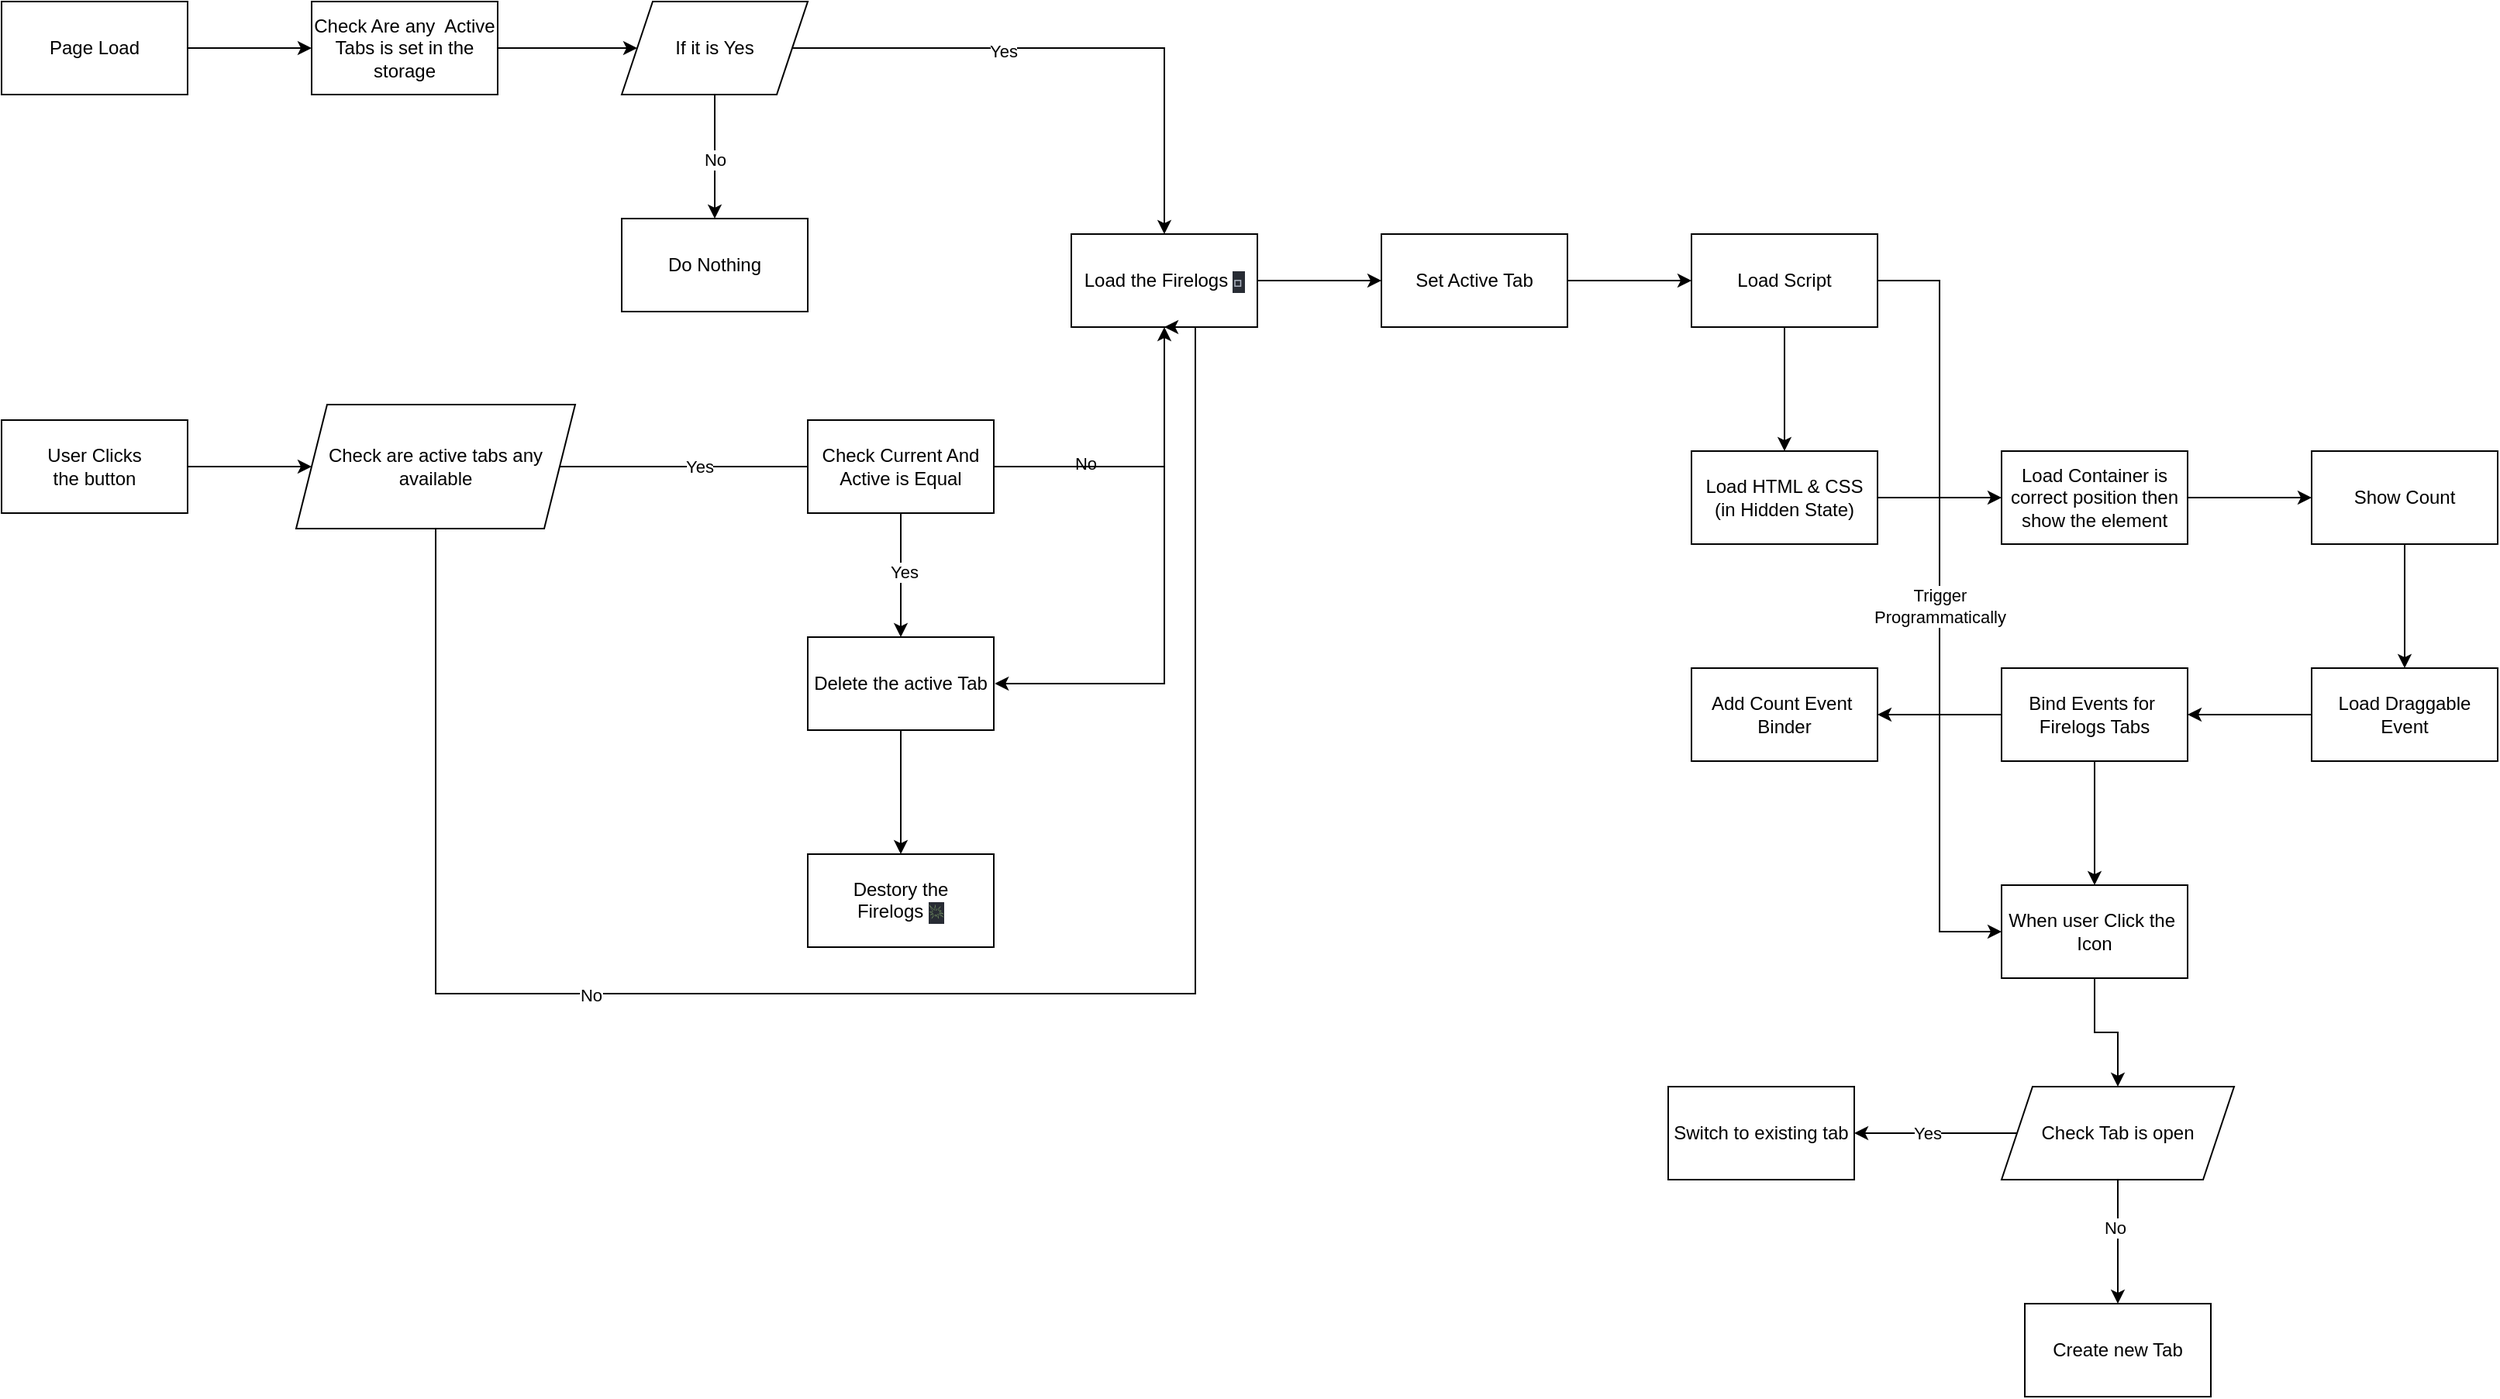 <mxfile>
    <diagram id="3Bgj7wS_2yHSCpRjY93Q" name="Page-1">
        <mxGraphModel dx="881" dy="565" grid="1" gridSize="10" guides="1" tooltips="1" connect="1" arrows="1" fold="1" page="1" pageScale="1" pageWidth="827" pageHeight="1169" math="0" shadow="0">
            <root>
                <mxCell id="0"/>
                <mxCell id="1" parent="0"/>
                <mxCell id="5" value="" style="edgeStyle=orthogonalEdgeStyle;rounded=0;orthogonalLoop=1;jettySize=auto;html=1;" parent="1" source="2" target="4" edge="1">
                    <mxGeometry relative="1" as="geometry"/>
                </mxCell>
                <mxCell id="2" value="Page Load" style="rounded=0;whiteSpace=wrap;html=1;" parent="1" vertex="1">
                    <mxGeometry x="40" y="90" width="120" height="60" as="geometry"/>
                </mxCell>
                <mxCell id="21" value="" style="edgeStyle=orthogonalEdgeStyle;rounded=0;orthogonalLoop=1;jettySize=auto;html=1;" parent="1" source="3" target="20" edge="1">
                    <mxGeometry relative="1" as="geometry"/>
                </mxCell>
                <mxCell id="3" value="User Clicks&lt;br&gt;the button" style="rounded=0;whiteSpace=wrap;html=1;" parent="1" vertex="1">
                    <mxGeometry x="40" y="360" width="120" height="60" as="geometry"/>
                </mxCell>
                <mxCell id="7" value="" style="edgeStyle=orthogonalEdgeStyle;rounded=0;orthogonalLoop=1;jettySize=auto;html=1;" parent="1" source="4" target="6" edge="1">
                    <mxGeometry relative="1" as="geometry"/>
                </mxCell>
                <mxCell id="4" value="Check Are any&amp;nbsp; Active Tabs is set in the storage" style="rounded=0;whiteSpace=wrap;html=1;" parent="1" vertex="1">
                    <mxGeometry x="240" y="90" width="120" height="60" as="geometry"/>
                </mxCell>
                <mxCell id="13" value="" style="edgeStyle=orthogonalEdgeStyle;rounded=0;orthogonalLoop=1;jettySize=auto;html=1;" parent="1" source="6" target="12" edge="1">
                    <mxGeometry relative="1" as="geometry"/>
                </mxCell>
                <mxCell id="16" value="Yes" style="edgeLabel;html=1;align=center;verticalAlign=middle;resizable=0;points=[];" parent="13" vertex="1" connectable="0">
                    <mxGeometry x="-0.244" y="-2" relative="1" as="geometry">
                        <mxPoint as="offset"/>
                    </mxGeometry>
                </mxCell>
                <mxCell id="15" value="" style="edgeStyle=orthogonalEdgeStyle;rounded=0;orthogonalLoop=1;jettySize=auto;html=1;" parent="1" source="6" target="14" edge="1">
                    <mxGeometry relative="1" as="geometry"/>
                </mxCell>
                <mxCell id="17" value="No" style="edgeLabel;html=1;align=center;verticalAlign=middle;resizable=0;points=[];" parent="15" vertex="1" connectable="0">
                    <mxGeometry x="0.05" relative="1" as="geometry">
                        <mxPoint as="offset"/>
                    </mxGeometry>
                </mxCell>
                <mxCell id="6" value="If it is Yes" style="shape=parallelogram;perimeter=parallelogramPerimeter;whiteSpace=wrap;html=1;fixedSize=1;rounded=0;" parent="1" vertex="1">
                    <mxGeometry x="440" y="90" width="120" height="60" as="geometry"/>
                </mxCell>
                <mxCell id="34" value="" style="edgeStyle=orthogonalEdgeStyle;rounded=0;orthogonalLoop=1;jettySize=auto;html=1;" parent="1" source="12" target="33" edge="1">
                    <mxGeometry relative="1" as="geometry"/>
                </mxCell>
                <mxCell id="12" value="Load the Firelogs&amp;nbsp;&lt;span style=&quot;background-color: rgb(40 , 44 , 52) ; color: rgb(171 , 178 , 191) ; font-family: &amp;#34;fira code&amp;#34; , &amp;#34;menlo&amp;#34; , &amp;#34;monaco&amp;#34; , &amp;#34;courier new&amp;#34; , monospace&quot;&gt;🚀&lt;/span&gt;" style="whiteSpace=wrap;html=1;rounded=0;" parent="1" vertex="1">
                    <mxGeometry x="730" y="240" width="120" height="60" as="geometry"/>
                </mxCell>
                <mxCell id="14" value="Do Nothing" style="whiteSpace=wrap;html=1;rounded=0;" parent="1" vertex="1">
                    <mxGeometry x="440" y="230" width="120" height="60" as="geometry"/>
                </mxCell>
                <mxCell id="23" value="" style="edgeStyle=orthogonalEdgeStyle;rounded=0;orthogonalLoop=1;jettySize=auto;html=1;entryX=0;entryY=0.5;entryDx=0;entryDy=0;exitX=1;exitY=0.5;exitDx=0;exitDy=0;" parent="1" source="20" target="28" edge="1">
                    <mxGeometry relative="1" as="geometry">
                        <mxPoint x="570" y="390" as="sourcePoint"/>
                        <mxPoint x="535" y="390" as="targetPoint"/>
                        <Array as="points">
                            <mxPoint x="570" y="390"/>
                            <mxPoint x="570" y="390"/>
                        </Array>
                    </mxGeometry>
                </mxCell>
                <mxCell id="25" value="Yes" style="edgeLabel;html=1;align=center;verticalAlign=middle;resizable=0;points=[];" parent="23" vertex="1" connectable="0">
                    <mxGeometry x="-0.008" relative="1" as="geometry">
                        <mxPoint as="offset"/>
                    </mxGeometry>
                </mxCell>
                <mxCell id="27" value="" style="edgeStyle=orthogonalEdgeStyle;rounded=0;orthogonalLoop=1;jettySize=auto;html=1;exitX=0.5;exitY=1;exitDx=0;exitDy=0;entryX=0.5;entryY=0;entryDx=0;entryDy=0;" parent="1" source="28" target="31" edge="1">
                    <mxGeometry relative="1" as="geometry">
                        <mxPoint x="720" y="430" as="sourcePoint"/>
                        <mxPoint x="710" y="525" as="targetPoint"/>
                    </mxGeometry>
                </mxCell>
                <mxCell id="29" value="Yes" style="edgeLabel;html=1;align=center;verticalAlign=middle;resizable=0;points=[];" parent="27" vertex="1" connectable="0">
                    <mxGeometry x="-0.044" y="2" relative="1" as="geometry">
                        <mxPoint as="offset"/>
                    </mxGeometry>
                </mxCell>
                <mxCell id="38" style="edgeStyle=orthogonalEdgeStyle;rounded=0;orthogonalLoop=1;jettySize=auto;html=1;entryX=0.5;entryY=1;entryDx=0;entryDy=0;" edge="1" parent="1" source="20" target="12">
                    <mxGeometry relative="1" as="geometry">
                        <mxPoint x="790" y="310" as="targetPoint"/>
                        <Array as="points">
                            <mxPoint x="320" y="730"/>
                            <mxPoint x="810" y="730"/>
                            <mxPoint x="810" y="300"/>
                        </Array>
                    </mxGeometry>
                </mxCell>
                <mxCell id="39" value="No" style="edgeLabel;html=1;align=center;verticalAlign=middle;resizable=0;points=[];" vertex="1" connectable="0" parent="38">
                    <mxGeometry x="-0.356" y="-1" relative="1" as="geometry">
                        <mxPoint as="offset"/>
                    </mxGeometry>
                </mxCell>
                <mxCell id="20" value="&lt;span&gt;Check are active tabs any available&lt;/span&gt;" style="shape=parallelogram;perimeter=parallelogramPerimeter;whiteSpace=wrap;html=1;fixedSize=1;rounded=0;" parent="1" vertex="1">
                    <mxGeometry x="230" y="350" width="180" height="80" as="geometry"/>
                </mxCell>
                <mxCell id="24" style="edgeStyle=orthogonalEdgeStyle;rounded=0;orthogonalLoop=1;jettySize=auto;html=1;exitX=1;exitY=0.5;exitDx=0;exitDy=0;" parent="1" source="28" target="12" edge="1">
                    <mxGeometry relative="1" as="geometry">
                        <mxPoint x="655" y="390" as="sourcePoint"/>
                    </mxGeometry>
                </mxCell>
                <mxCell id="30" value="No" style="edgeLabel;html=1;align=center;verticalAlign=middle;resizable=0;points=[];" parent="24" vertex="1" connectable="0">
                    <mxGeometry x="-0.408" y="2" relative="1" as="geometry">
                        <mxPoint as="offset"/>
                    </mxGeometry>
                </mxCell>
                <mxCell id="35" style="edgeStyle=orthogonalEdgeStyle;rounded=0;orthogonalLoop=1;jettySize=auto;html=1;entryX=1.005;entryY=0.516;entryDx=0;entryDy=0;entryPerimeter=0;" parent="1" source="28" target="31" edge="1">
                    <mxGeometry relative="1" as="geometry">
                        <Array as="points">
                            <mxPoint x="790" y="390"/>
                            <mxPoint x="790" y="530"/>
                            <mxPoint x="681" y="530"/>
                        </Array>
                    </mxGeometry>
                </mxCell>
                <mxCell id="28" value="Check Current And Active is Equal" style="rounded=0;whiteSpace=wrap;html=1;" parent="1" vertex="1">
                    <mxGeometry x="560" y="360" width="120" height="60" as="geometry"/>
                </mxCell>
                <mxCell id="37" value="" style="edgeStyle=orthogonalEdgeStyle;rounded=0;orthogonalLoop=1;jettySize=auto;html=1;" edge="1" parent="1" source="31" target="36">
                    <mxGeometry relative="1" as="geometry"/>
                </mxCell>
                <mxCell id="31" value="&lt;span&gt;Delete the active Tab&lt;/span&gt;" style="rounded=0;whiteSpace=wrap;html=1;" parent="1" vertex="1">
                    <mxGeometry x="560" y="500" width="120" height="60" as="geometry"/>
                </mxCell>
                <mxCell id="41" value="" style="edgeStyle=orthogonalEdgeStyle;rounded=0;orthogonalLoop=1;jettySize=auto;html=1;" edge="1" parent="1" source="33" target="40">
                    <mxGeometry relative="1" as="geometry"/>
                </mxCell>
                <mxCell id="33" value="Set Active Tab" style="whiteSpace=wrap;html=1;rounded=0;" parent="1" vertex="1">
                    <mxGeometry x="930" y="240" width="120" height="60" as="geometry"/>
                </mxCell>
                <mxCell id="36" value="&lt;span&gt;Destory the Firelogs&amp;nbsp;&lt;/span&gt;&lt;span style=&quot;color: rgb(152 , 195 , 121) ; background-color: rgb(40 , 44 , 52) ; font-family: &amp;#34;fira code&amp;#34; , &amp;#34;menlo&amp;#34; , &amp;#34;monaco&amp;#34; , &amp;#34;courier new&amp;#34; , monospace&quot;&gt;💥&lt;/span&gt;" style="rounded=0;whiteSpace=wrap;html=1;" vertex="1" parent="1">
                    <mxGeometry x="560" y="640" width="120" height="60" as="geometry"/>
                </mxCell>
                <mxCell id="43" value="" style="edgeStyle=orthogonalEdgeStyle;rounded=0;orthogonalLoop=1;jettySize=auto;html=1;" edge="1" parent="1" source="40" target="42">
                    <mxGeometry relative="1" as="geometry"/>
                </mxCell>
                <mxCell id="63" style="edgeStyle=orthogonalEdgeStyle;rounded=0;orthogonalLoop=1;jettySize=auto;html=1;entryX=0;entryY=0.5;entryDx=0;entryDy=0;" edge="1" parent="1" source="40" target="52">
                    <mxGeometry relative="1" as="geometry"/>
                </mxCell>
                <mxCell id="64" value="Trigger&lt;br&gt;Programmatically" style="edgeLabel;html=1;align=center;verticalAlign=middle;resizable=0;points=[];" vertex="1" connectable="0" parent="63">
                    <mxGeometry x="0.172" relative="1" as="geometry">
                        <mxPoint y="-43" as="offset"/>
                    </mxGeometry>
                </mxCell>
                <mxCell id="40" value="Load Script" style="whiteSpace=wrap;html=1;rounded=0;" vertex="1" parent="1">
                    <mxGeometry x="1130" y="240" width="120" height="60" as="geometry"/>
                </mxCell>
                <mxCell id="45" value="" style="edgeStyle=orthogonalEdgeStyle;rounded=0;orthogonalLoop=1;jettySize=auto;html=1;" edge="1" parent="1" source="42" target="44">
                    <mxGeometry relative="1" as="geometry"/>
                </mxCell>
                <mxCell id="42" value="Load HTML &amp;amp; CSS&lt;br&gt;(in Hidden State)" style="whiteSpace=wrap;html=1;rounded=0;" vertex="1" parent="1">
                    <mxGeometry x="1130" y="380" width="120" height="60" as="geometry"/>
                </mxCell>
                <mxCell id="47" value="" style="edgeStyle=orthogonalEdgeStyle;rounded=0;orthogonalLoop=1;jettySize=auto;html=1;" edge="1" parent="1" source="44" target="46">
                    <mxGeometry relative="1" as="geometry"/>
                </mxCell>
                <mxCell id="44" value="Load Container is correct position then show the element" style="whiteSpace=wrap;html=1;rounded=0;" vertex="1" parent="1">
                    <mxGeometry x="1330" y="380" width="120" height="60" as="geometry"/>
                </mxCell>
                <mxCell id="49" value="" style="edgeStyle=orthogonalEdgeStyle;rounded=0;orthogonalLoop=1;jettySize=auto;html=1;" edge="1" parent="1" source="46" target="48">
                    <mxGeometry relative="1" as="geometry"/>
                </mxCell>
                <mxCell id="46" value="Show Count" style="whiteSpace=wrap;html=1;rounded=0;" vertex="1" parent="1">
                    <mxGeometry x="1530" y="380" width="120" height="60" as="geometry"/>
                </mxCell>
                <mxCell id="51" value="" style="edgeStyle=orthogonalEdgeStyle;rounded=0;orthogonalLoop=1;jettySize=auto;html=1;" edge="1" parent="1" source="48" target="50">
                    <mxGeometry relative="1" as="geometry"/>
                </mxCell>
                <mxCell id="48" value="Load Draggable Event" style="whiteSpace=wrap;html=1;rounded=0;" vertex="1" parent="1">
                    <mxGeometry x="1530" y="520" width="120" height="60" as="geometry"/>
                </mxCell>
                <mxCell id="53" value="" style="edgeStyle=orthogonalEdgeStyle;rounded=0;orthogonalLoop=1;jettySize=auto;html=1;" edge="1" parent="1" source="50" target="52">
                    <mxGeometry relative="1" as="geometry"/>
                </mxCell>
                <mxCell id="66" value="" style="edgeStyle=orthogonalEdgeStyle;rounded=0;orthogonalLoop=1;jettySize=auto;html=1;" edge="1" parent="1" source="50" target="65">
                    <mxGeometry relative="1" as="geometry"/>
                </mxCell>
                <mxCell id="50" value="Bind Events for&amp;nbsp;&lt;br&gt;Firelogs Tabs" style="whiteSpace=wrap;html=1;rounded=0;" vertex="1" parent="1">
                    <mxGeometry x="1330" y="520" width="120" height="60" as="geometry"/>
                </mxCell>
                <mxCell id="55" value="" style="edgeStyle=orthogonalEdgeStyle;rounded=0;orthogonalLoop=1;jettySize=auto;html=1;" edge="1" parent="1" source="52" target="56">
                    <mxGeometry relative="1" as="geometry">
                        <mxPoint x="1390" y="800" as="targetPoint"/>
                    </mxGeometry>
                </mxCell>
                <mxCell id="52" value="When user Click the&amp;nbsp;&lt;br&gt;Icon" style="whiteSpace=wrap;html=1;rounded=0;" vertex="1" parent="1">
                    <mxGeometry x="1330" y="660" width="120" height="60" as="geometry"/>
                </mxCell>
                <mxCell id="58" value="" style="edgeStyle=orthogonalEdgeStyle;rounded=0;orthogonalLoop=1;jettySize=auto;html=1;" edge="1" parent="1" source="56" target="57">
                    <mxGeometry relative="1" as="geometry"/>
                </mxCell>
                <mxCell id="61" value="No" style="edgeLabel;html=1;align=center;verticalAlign=middle;resizable=0;points=[];" vertex="1" connectable="0" parent="58">
                    <mxGeometry x="-0.225" y="-2" relative="1" as="geometry">
                        <mxPoint as="offset"/>
                    </mxGeometry>
                </mxCell>
                <mxCell id="60" value="" style="edgeStyle=orthogonalEdgeStyle;rounded=0;orthogonalLoop=1;jettySize=auto;html=1;" edge="1" parent="1" source="56" target="59">
                    <mxGeometry relative="1" as="geometry"/>
                </mxCell>
                <mxCell id="62" value="Yes" style="edgeLabel;html=1;align=center;verticalAlign=middle;resizable=0;points=[];" vertex="1" connectable="0" parent="60">
                    <mxGeometry x="0.105" relative="1" as="geometry">
                        <mxPoint as="offset"/>
                    </mxGeometry>
                </mxCell>
                <mxCell id="56" value="&lt;span&gt;Check Tab is open&lt;/span&gt;" style="shape=parallelogram;perimeter=parallelogramPerimeter;whiteSpace=wrap;html=1;fixedSize=1;" vertex="1" parent="1">
                    <mxGeometry x="1330" y="790" width="150" height="60" as="geometry"/>
                </mxCell>
                <mxCell id="57" value="Create new Tab" style="whiteSpace=wrap;html=1;" vertex="1" parent="1">
                    <mxGeometry x="1345" y="930" width="120" height="60" as="geometry"/>
                </mxCell>
                <mxCell id="59" value="Switch to existing tab" style="whiteSpace=wrap;html=1;" vertex="1" parent="1">
                    <mxGeometry x="1115" y="790" width="120" height="60" as="geometry"/>
                </mxCell>
                <mxCell id="65" value="Add Count Event&amp;nbsp;&lt;br&gt;Binder" style="whiteSpace=wrap;html=1;rounded=0;" vertex="1" parent="1">
                    <mxGeometry x="1130" y="520" width="120" height="60" as="geometry"/>
                </mxCell>
            </root>
        </mxGraphModel>
    </diagram>
</mxfile>